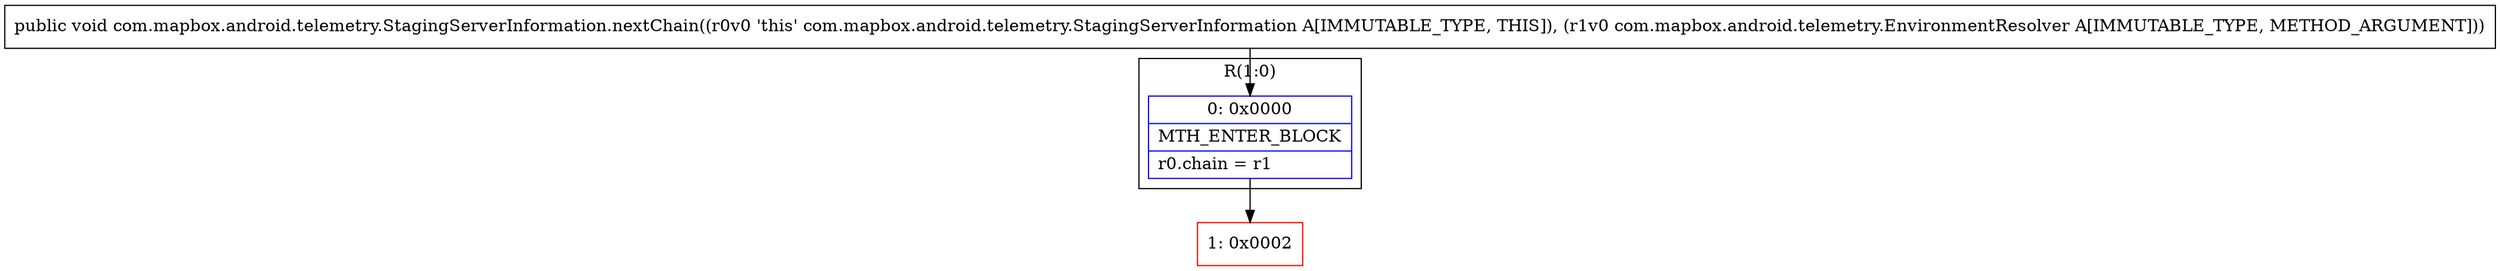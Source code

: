 digraph "CFG forcom.mapbox.android.telemetry.StagingServerInformation.nextChain(Lcom\/mapbox\/android\/telemetry\/EnvironmentResolver;)V" {
subgraph cluster_Region_1357608010 {
label = "R(1:0)";
node [shape=record,color=blue];
Node_0 [shape=record,label="{0\:\ 0x0000|MTH_ENTER_BLOCK\l|r0.chain = r1\l}"];
}
Node_1 [shape=record,color=red,label="{1\:\ 0x0002}"];
MethodNode[shape=record,label="{public void com.mapbox.android.telemetry.StagingServerInformation.nextChain((r0v0 'this' com.mapbox.android.telemetry.StagingServerInformation A[IMMUTABLE_TYPE, THIS]), (r1v0 com.mapbox.android.telemetry.EnvironmentResolver A[IMMUTABLE_TYPE, METHOD_ARGUMENT])) }"];
MethodNode -> Node_0;
Node_0 -> Node_1;
}

